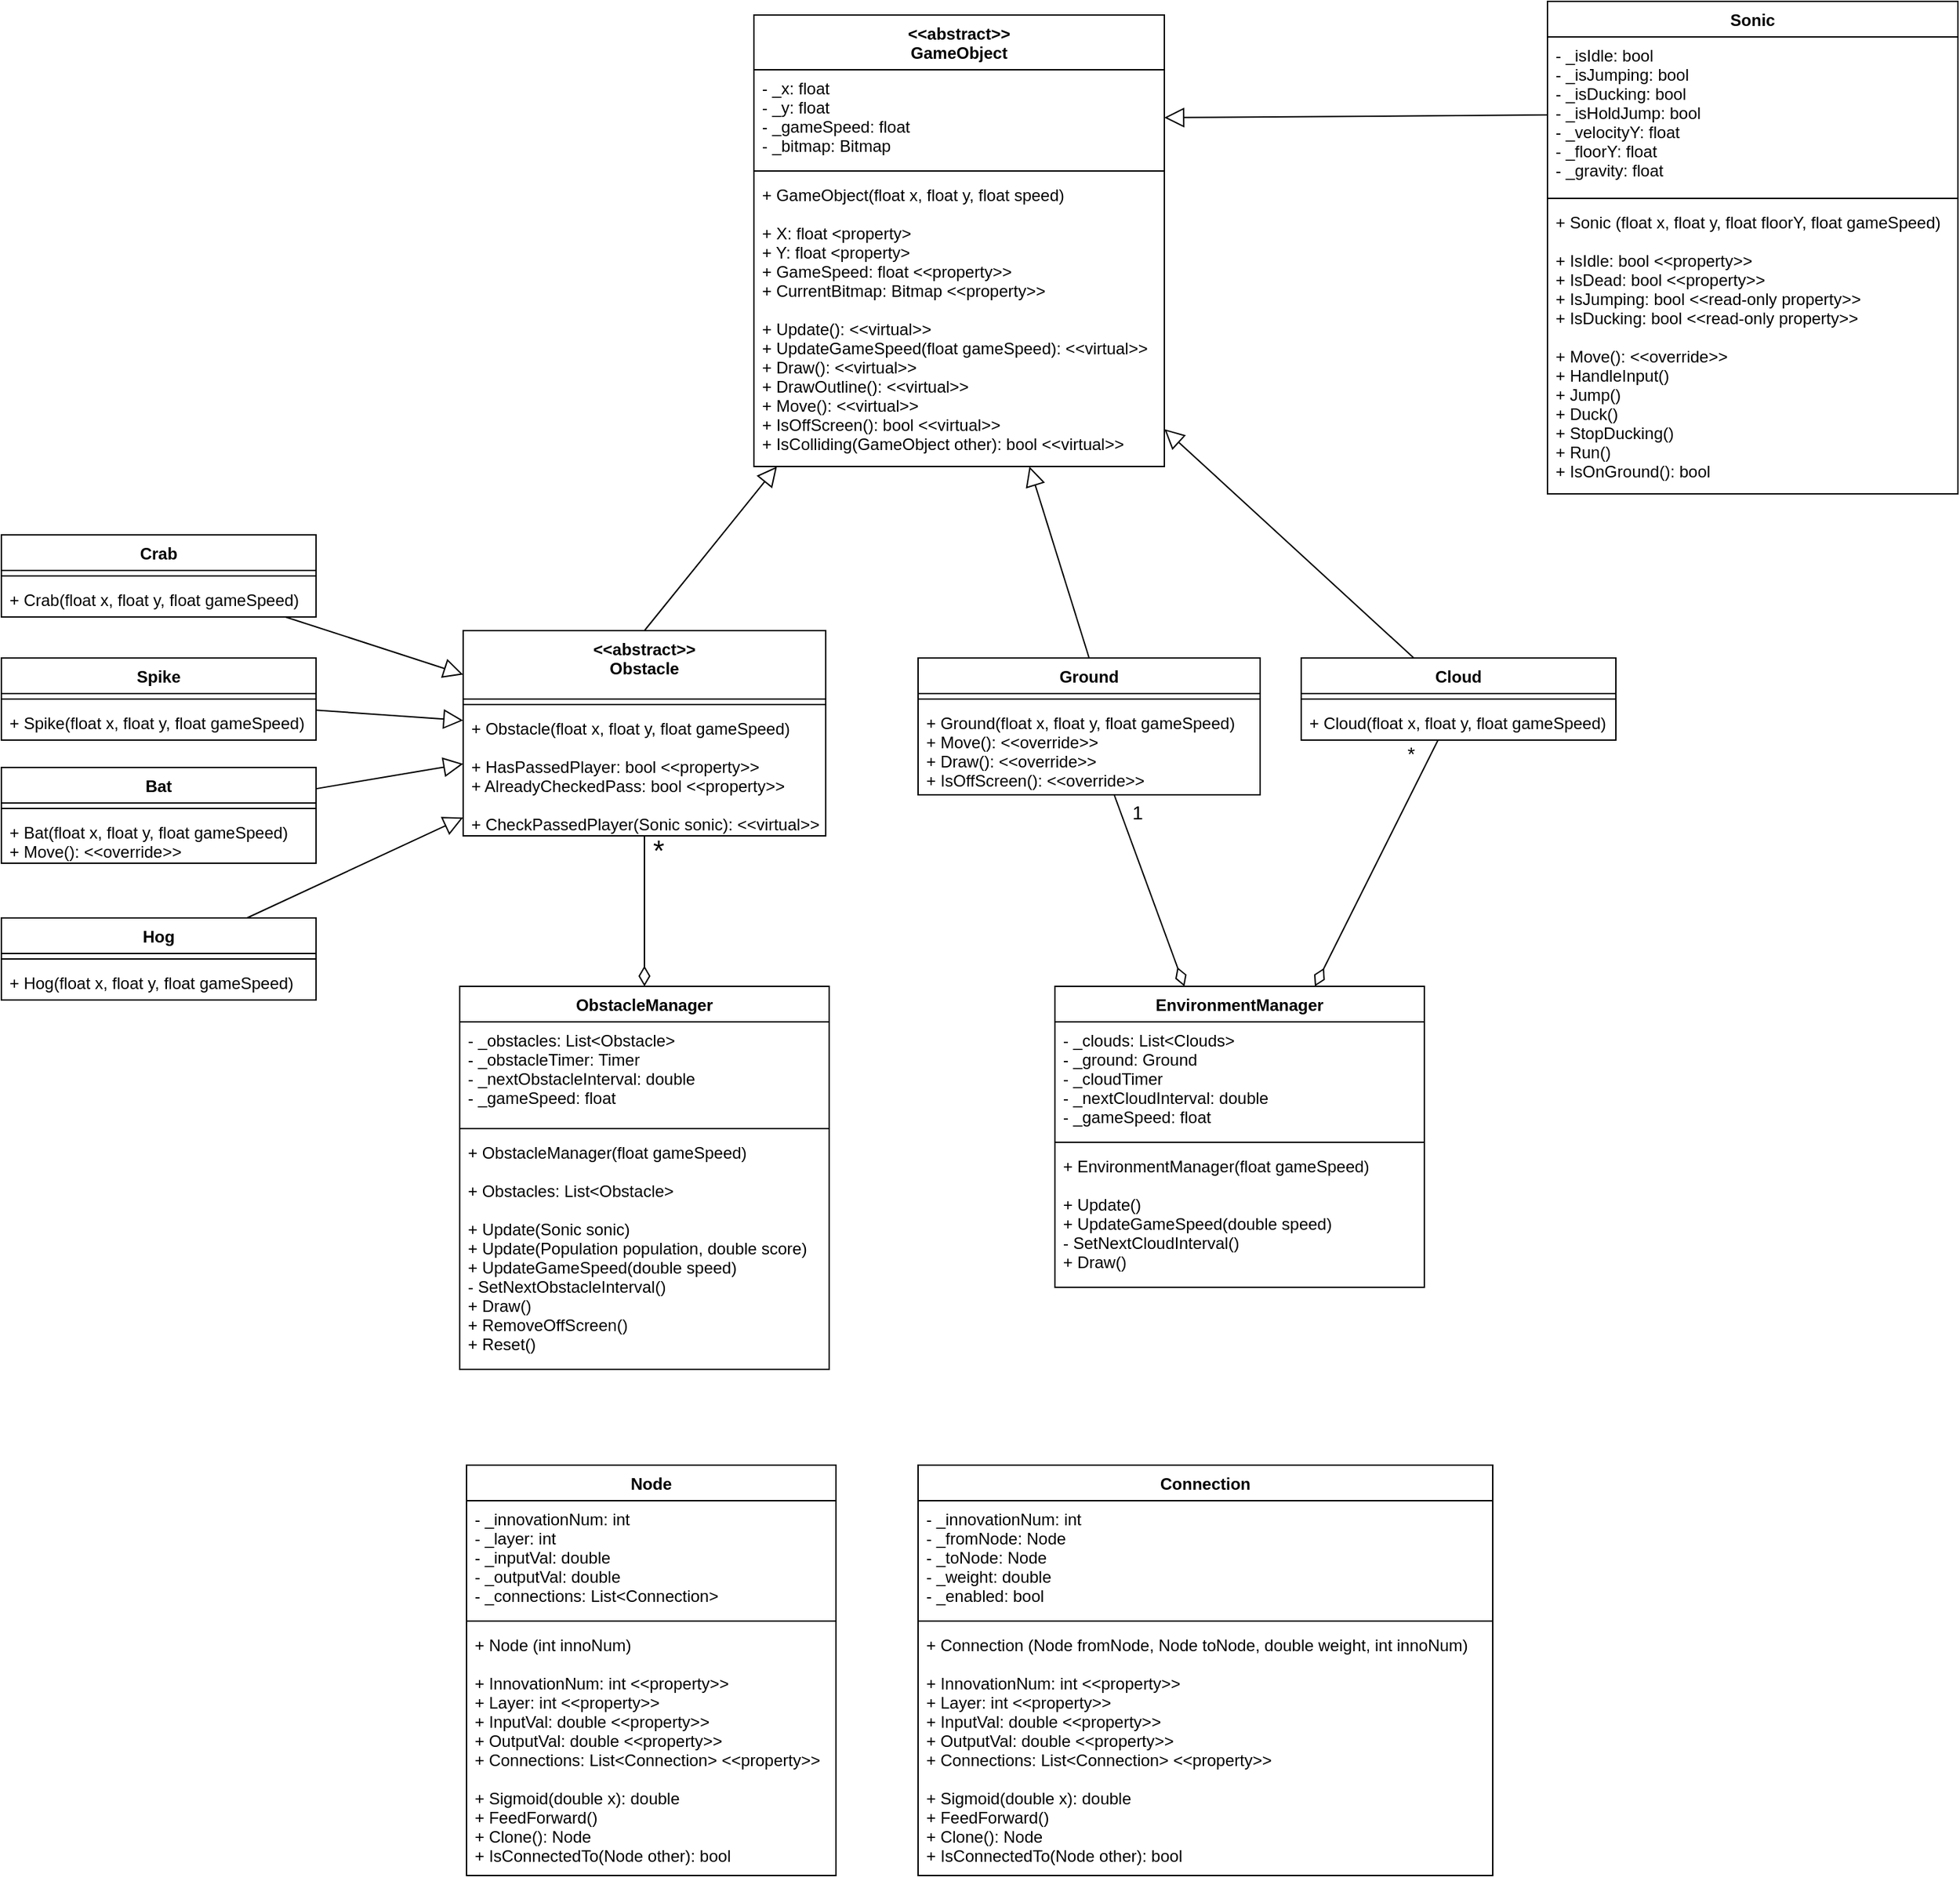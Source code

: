 <mxfile>
    <diagram id="orqxFLYhP0BUc9gmHuvd" name="Page-1">
        <mxGraphModel dx="2715" dy="1278" grid="1" gridSize="10" guides="1" tooltips="1" connect="1" arrows="1" fold="1" page="1" pageScale="1" pageWidth="850" pageHeight="1100" math="0" shadow="0">
            <root>
                <mxCell id="0"/>
                <mxCell id="1" parent="0"/>
                <mxCell id="2" value="&lt;&lt;abstract&gt;&gt;&#10;GameObject" style="swimlane;fontStyle=1;align=center;verticalAlign=top;childLayout=stackLayout;horizontal=1;startSize=40;horizontalStack=0;resizeParent=1;resizeParentMax=0;resizeLast=0;collapsible=1;marginBottom=0;" parent="1" vertex="1">
                    <mxGeometry x="220" y="280" width="300" height="330" as="geometry"/>
                </mxCell>
                <mxCell id="3" value="- _x: float&#10;- _y: float&#10;- _gameSpeed: float&#10;- _bitmap: Bitmap" style="text;strokeColor=none;fillColor=none;align=left;verticalAlign=top;spacingLeft=4;spacingRight=4;overflow=hidden;rotatable=0;points=[[0,0.5],[1,0.5]];portConstraint=eastwest;" parent="2" vertex="1">
                    <mxGeometry y="40" width="300" height="70" as="geometry"/>
                </mxCell>
                <mxCell id="4" value="" style="line;strokeWidth=1;fillColor=none;align=left;verticalAlign=middle;spacingTop=-1;spacingLeft=3;spacingRight=3;rotatable=0;labelPosition=right;points=[];portConstraint=eastwest;strokeColor=inherit;" parent="2" vertex="1">
                    <mxGeometry y="110" width="300" height="8" as="geometry"/>
                </mxCell>
                <mxCell id="5" value="+ GameObject(float x, float y, float speed)&#10;&#10;+ X: float &lt;property&gt;&#10;+ Y: float &lt;property&gt;&#10;+ GameSpeed: float &lt;&lt;property&gt;&gt;&#10;+ CurrentBitmap: Bitmap &lt;&lt;property&gt;&gt;&#10;&#10;+ Update(): &lt;&lt;virtual&gt;&gt;&#10;+ UpdateGameSpeed(float gameSpeed): &lt;&lt;virtual&gt;&gt;&#10;+ Draw(): &lt;&lt;virtual&gt;&gt;&#10;+ DrawOutline(): &lt;&lt;virtual&gt;&gt;&#10;+ Move(): &lt;&lt;virtual&gt;&gt;&#10;+ IsOffScreen(): bool &lt;&lt;virtual&gt;&gt;&#10;+ IsColliding(GameObject other): bool &lt;&lt;virtual&gt;&gt;" style="text;strokeColor=none;fillColor=none;align=left;verticalAlign=top;spacingLeft=4;spacingRight=4;overflow=hidden;rotatable=0;points=[[0,0.5],[1,0.5]];portConstraint=eastwest;" parent="2" vertex="1">
                    <mxGeometry y="118" width="300" height="212" as="geometry"/>
                </mxCell>
                <mxCell id="61" style="edgeStyle=none;html=1;strokeWidth=1;endArrow=block;endFill=0;endSize=12;" parent="1" source="9" target="13" edge="1">
                    <mxGeometry relative="1" as="geometry"/>
                </mxCell>
                <mxCell id="9" value="Bat" style="swimlane;fontStyle=1;align=center;verticalAlign=top;childLayout=stackLayout;horizontal=1;startSize=26;horizontalStack=0;resizeParent=1;resizeParentMax=0;resizeLast=0;collapsible=1;marginBottom=0;" parent="1" vertex="1">
                    <mxGeometry x="-330" y="830" width="230" height="70" as="geometry"/>
                </mxCell>
                <mxCell id="11" value="" style="line;strokeWidth=1;fillColor=none;align=left;verticalAlign=middle;spacingTop=-1;spacingLeft=3;spacingRight=3;rotatable=0;labelPosition=right;points=[];portConstraint=eastwest;strokeColor=inherit;" parent="9" vertex="1">
                    <mxGeometry y="26" width="230" height="8" as="geometry"/>
                </mxCell>
                <mxCell id="12" value="+ Bat(float x, float y, float gameSpeed)&#10;+ Move(): &lt;&lt;override&gt;&gt;" style="text;strokeColor=none;fillColor=none;align=left;verticalAlign=top;spacingLeft=4;spacingRight=4;overflow=hidden;rotatable=0;points=[[0,0.5],[1,0.5]];portConstraint=eastwest;" parent="9" vertex="1">
                    <mxGeometry y="34" width="230" height="36" as="geometry"/>
                </mxCell>
                <mxCell id="55" style="edgeStyle=none;html=1;strokeWidth=1;endArrow=block;endFill=0;endSize=12;exitX=0.5;exitY=0;exitDx=0;exitDy=0;" parent="1" source="13" target="2" edge="1">
                    <mxGeometry relative="1" as="geometry"/>
                </mxCell>
                <mxCell id="65" value="&lt;font style=&quot;font-size: 21px;&quot;&gt;*&lt;/font&gt;" style="edgeStyle=none;html=1;strokeWidth=1;endArrow=diamondThin;endFill=0;endSize=12;" parent="1" source="13" target="40" edge="1">
                    <mxGeometry x="-0.818" y="10" relative="1" as="geometry">
                        <mxPoint as="offset"/>
                    </mxGeometry>
                </mxCell>
                <mxCell id="13" value="&lt;&lt;abstract&gt;&gt;&#10;Obstacle" style="swimlane;fontStyle=1;align=center;verticalAlign=top;childLayout=stackLayout;horizontal=1;startSize=50;horizontalStack=0;resizeParent=1;resizeParentMax=0;resizeLast=0;collapsible=1;marginBottom=0;" parent="1" vertex="1">
                    <mxGeometry x="7.5" y="730" width="265" height="150" as="geometry"/>
                </mxCell>
                <mxCell id="15" value="" style="line;strokeWidth=1;fillColor=none;align=left;verticalAlign=middle;spacingTop=-1;spacingLeft=3;spacingRight=3;rotatable=0;labelPosition=right;points=[];portConstraint=eastwest;strokeColor=inherit;" parent="13" vertex="1">
                    <mxGeometry y="50" width="265" height="8" as="geometry"/>
                </mxCell>
                <mxCell id="16" value="+ Obstacle(float x, float y, float gameSpeed)&#10;&#10;+ HasPassedPlayer: bool &lt;&lt;property&gt;&gt;&#10;+ AlreadyCheckedPass: bool &lt;&lt;property&gt;&gt;&#10;&#10;+ CheckPassedPlayer(Sonic sonic): &lt;&lt;virtual&gt;&gt;" style="text;strokeColor=none;fillColor=none;align=left;verticalAlign=top;spacingLeft=4;spacingRight=4;overflow=hidden;rotatable=0;points=[[0,0.5],[1,0.5]];portConstraint=eastwest;" parent="13" vertex="1">
                    <mxGeometry y="58" width="265" height="92" as="geometry"/>
                </mxCell>
                <mxCell id="59" style="edgeStyle=none;html=1;strokeWidth=1;endArrow=block;endFill=0;endSize=12;" parent="1" source="17" target="13" edge="1">
                    <mxGeometry relative="1" as="geometry"/>
                </mxCell>
                <mxCell id="17" value="Crab" style="swimlane;fontStyle=1;align=center;verticalAlign=top;childLayout=stackLayout;horizontal=1;startSize=26;horizontalStack=0;resizeParent=1;resizeParentMax=0;resizeLast=0;collapsible=1;marginBottom=0;" parent="1" vertex="1">
                    <mxGeometry x="-330" y="660" width="230" height="60" as="geometry"/>
                </mxCell>
                <mxCell id="18" value="" style="line;strokeWidth=1;fillColor=none;align=left;verticalAlign=middle;spacingTop=-1;spacingLeft=3;spacingRight=3;rotatable=0;labelPosition=right;points=[];portConstraint=eastwest;strokeColor=inherit;" parent="17" vertex="1">
                    <mxGeometry y="26" width="230" height="8" as="geometry"/>
                </mxCell>
                <mxCell id="19" value="+ Crab(float x, float y, float gameSpeed)" style="text;strokeColor=none;fillColor=none;align=left;verticalAlign=top;spacingLeft=4;spacingRight=4;overflow=hidden;rotatable=0;points=[[0,0.5],[1,0.5]];portConstraint=eastwest;" parent="17" vertex="1">
                    <mxGeometry y="34" width="230" height="26" as="geometry"/>
                </mxCell>
                <mxCell id="62" style="edgeStyle=none;html=1;strokeWidth=1;endArrow=block;endFill=0;endSize=12;" parent="1" source="20" target="13" edge="1">
                    <mxGeometry relative="1" as="geometry"/>
                </mxCell>
                <mxCell id="20" value="Hog" style="swimlane;fontStyle=1;align=center;verticalAlign=top;childLayout=stackLayout;horizontal=1;startSize=26;horizontalStack=0;resizeParent=1;resizeParentMax=0;resizeLast=0;collapsible=1;marginBottom=0;" parent="1" vertex="1">
                    <mxGeometry x="-330" y="940" width="230" height="60" as="geometry"/>
                </mxCell>
                <mxCell id="21" value="" style="line;strokeWidth=1;fillColor=none;align=left;verticalAlign=middle;spacingTop=-1;spacingLeft=3;spacingRight=3;rotatable=0;labelPosition=right;points=[];portConstraint=eastwest;strokeColor=inherit;" parent="20" vertex="1">
                    <mxGeometry y="26" width="230" height="8" as="geometry"/>
                </mxCell>
                <mxCell id="22" value="+ Hog(float x, float y, float gameSpeed)" style="text;strokeColor=none;fillColor=none;align=left;verticalAlign=top;spacingLeft=4;spacingRight=4;overflow=hidden;rotatable=0;points=[[0,0.5],[1,0.5]];portConstraint=eastwest;" parent="20" vertex="1">
                    <mxGeometry y="34" width="230" height="26" as="geometry"/>
                </mxCell>
                <mxCell id="60" style="edgeStyle=none;html=1;strokeWidth=1;endArrow=block;endFill=0;endSize=12;" parent="1" source="23" target="13" edge="1">
                    <mxGeometry relative="1" as="geometry"/>
                </mxCell>
                <mxCell id="23" value="Spike" style="swimlane;fontStyle=1;align=center;verticalAlign=top;childLayout=stackLayout;horizontal=1;startSize=26;horizontalStack=0;resizeParent=1;resizeParentMax=0;resizeLast=0;collapsible=1;marginBottom=0;" parent="1" vertex="1">
                    <mxGeometry x="-330" y="750" width="230" height="60" as="geometry"/>
                </mxCell>
                <mxCell id="24" value="" style="line;strokeWidth=1;fillColor=none;align=left;verticalAlign=middle;spacingTop=-1;spacingLeft=3;spacingRight=3;rotatable=0;labelPosition=right;points=[];portConstraint=eastwest;strokeColor=inherit;" parent="23" vertex="1">
                    <mxGeometry y="26" width="230" height="8" as="geometry"/>
                </mxCell>
                <mxCell id="25" value="+ Spike(float x, float y, float gameSpeed)" style="text;strokeColor=none;fillColor=none;align=left;verticalAlign=top;spacingLeft=4;spacingRight=4;overflow=hidden;rotatable=0;points=[[0,0.5],[1,0.5]];portConstraint=eastwest;" parent="23" vertex="1">
                    <mxGeometry y="34" width="230" height="26" as="geometry"/>
                </mxCell>
                <mxCell id="58" style="edgeStyle=none;html=1;strokeWidth=1;endArrow=block;endFill=0;endSize=12;" parent="1" source="30" target="2" edge="1">
                    <mxGeometry relative="1" as="geometry"/>
                </mxCell>
                <mxCell id="67" value="*" style="edgeStyle=none;html=1;strokeWidth=1;fontSize=14;endArrow=diamondThin;endFill=0;endSize=12;" parent="1" source="30" target="44" edge="1">
                    <mxGeometry x="-0.822" y="-13" relative="1" as="geometry">
                        <mxPoint as="offset"/>
                    </mxGeometry>
                </mxCell>
                <mxCell id="30" value="Cloud" style="swimlane;fontStyle=1;align=center;verticalAlign=top;childLayout=stackLayout;horizontal=1;startSize=26;horizontalStack=0;resizeParent=1;resizeParentMax=0;resizeLast=0;collapsible=1;marginBottom=0;" parent="1" vertex="1">
                    <mxGeometry x="620" y="750" width="230" height="60" as="geometry"/>
                </mxCell>
                <mxCell id="31" value="" style="line;strokeWidth=1;fillColor=none;align=left;verticalAlign=middle;spacingTop=-1;spacingLeft=3;spacingRight=3;rotatable=0;labelPosition=right;points=[];portConstraint=eastwest;strokeColor=inherit;" parent="30" vertex="1">
                    <mxGeometry y="26" width="230" height="8" as="geometry"/>
                </mxCell>
                <mxCell id="32" value="+ Cloud(float x, float y, float gameSpeed)" style="text;strokeColor=none;fillColor=none;align=left;verticalAlign=top;spacingLeft=4;spacingRight=4;overflow=hidden;rotatable=0;points=[[0,0.5],[1,0.5]];portConstraint=eastwest;" parent="30" vertex="1">
                    <mxGeometry y="34" width="230" height="26" as="geometry"/>
                </mxCell>
                <mxCell id="33" value="Sonic" style="swimlane;fontStyle=1;align=center;verticalAlign=top;childLayout=stackLayout;horizontal=1;startSize=26;horizontalStack=0;resizeParent=1;resizeParentMax=0;resizeLast=0;collapsible=1;marginBottom=0;" parent="1" vertex="1">
                    <mxGeometry x="800" y="270" width="300" height="360" as="geometry"/>
                </mxCell>
                <mxCell id="34" value="- _isIdle: bool&#10;- _isJumping: bool&#10;- _isDucking: bool&#10;- _isHoldJump: bool&#10;- _velocityY: float&#10;- _floorY: float&#10;- _gravity: float" style="text;strokeColor=none;fillColor=none;align=left;verticalAlign=top;spacingLeft=4;spacingRight=4;overflow=hidden;rotatable=0;points=[[0,0.5],[1,0.5]];portConstraint=eastwest;" parent="33" vertex="1">
                    <mxGeometry y="26" width="300" height="114" as="geometry"/>
                </mxCell>
                <mxCell id="35" value="" style="line;strokeWidth=1;fillColor=none;align=left;verticalAlign=middle;spacingTop=-1;spacingLeft=3;spacingRight=3;rotatable=0;labelPosition=right;points=[];portConstraint=eastwest;strokeColor=inherit;" parent="33" vertex="1">
                    <mxGeometry y="140" width="300" height="8" as="geometry"/>
                </mxCell>
                <mxCell id="36" value="+ Sonic (float x, float y, float floorY, float gameSpeed)&#10;&#10;+ IsIdle: bool &lt;&lt;property&gt;&gt;&#10;+ IsDead: bool &lt;&lt;property&gt;&gt;&#10;+ IsJumping: bool &lt;&lt;read-only property&gt;&gt;&#10;+ IsDucking: bool &lt;&lt;read-only property&gt;&gt;&#10;&#10;+ Move(): &lt;&lt;override&gt;&gt;&#10;+ HandleInput()&#10;+ Jump()&#10;+ Duck()&#10;+ StopDucking()&#10;+ Run()&#10;+ IsOnGround(): bool" style="text;strokeColor=none;fillColor=none;align=left;verticalAlign=top;spacingLeft=4;spacingRight=4;overflow=hidden;rotatable=0;points=[[0,0.5],[1,0.5]];portConstraint=eastwest;" parent="33" vertex="1">
                    <mxGeometry y="148" width="300" height="212" as="geometry"/>
                </mxCell>
                <mxCell id="40" value="ObstacleManager" style="swimlane;fontStyle=1;align=center;verticalAlign=top;childLayout=stackLayout;horizontal=1;startSize=26;horizontalStack=0;resizeParent=1;resizeParentMax=0;resizeLast=0;collapsible=1;marginBottom=0;" parent="1" vertex="1">
                    <mxGeometry x="5" y="990" width="270" height="280" as="geometry"/>
                </mxCell>
                <mxCell id="41" value="- _obstacles: List&lt;Obstacle&gt;&#10;- _obstacleTimer: Timer&#10;- _nextObstacleInterval: double&#10;- _gameSpeed: float&#10;" style="text;strokeColor=none;fillColor=none;align=left;verticalAlign=top;spacingLeft=4;spacingRight=4;overflow=hidden;rotatable=0;points=[[0,0.5],[1,0.5]];portConstraint=eastwest;" parent="40" vertex="1">
                    <mxGeometry y="26" width="270" height="74" as="geometry"/>
                </mxCell>
                <mxCell id="42" value="" style="line;strokeWidth=1;fillColor=none;align=left;verticalAlign=middle;spacingTop=-1;spacingLeft=3;spacingRight=3;rotatable=0;labelPosition=right;points=[];portConstraint=eastwest;strokeColor=inherit;" parent="40" vertex="1">
                    <mxGeometry y="100" width="270" height="8" as="geometry"/>
                </mxCell>
                <mxCell id="43" value="+ ObstacleManager(float gameSpeed)&#10;&#10;+ Obstacles: List&lt;Obstacle&gt;&#10;&#10;+ Update(Sonic sonic)&#10;+ Update(Population population, double score)&#10;+ UpdateGameSpeed(double speed)&#10;- SetNextObstacleInterval()&#10;+ Draw()&#10;+ RemoveOffScreen()&#10;+ Reset()&#10;&#10;" style="text;strokeColor=none;fillColor=none;align=left;verticalAlign=top;spacingLeft=4;spacingRight=4;overflow=hidden;rotatable=0;points=[[0,0.5],[1,0.5]];portConstraint=eastwest;" parent="40" vertex="1">
                    <mxGeometry y="108" width="270" height="172" as="geometry"/>
                </mxCell>
                <mxCell id="44" value="EnvironmentManager" style="swimlane;fontStyle=1;align=center;verticalAlign=top;childLayout=stackLayout;horizontal=1;startSize=26;horizontalStack=0;resizeParent=1;resizeParentMax=0;resizeLast=0;collapsible=1;marginBottom=0;" parent="1" vertex="1">
                    <mxGeometry x="440" y="990" width="270" height="220" as="geometry"/>
                </mxCell>
                <mxCell id="45" value="- _clouds: List&lt;Clouds&gt;&#10;- _ground: Ground&#10;- _cloudTimer&#10;- _nextCloudInterval: double&#10;- _gameSpeed: float" style="text;strokeColor=none;fillColor=none;align=left;verticalAlign=top;spacingLeft=4;spacingRight=4;overflow=hidden;rotatable=0;points=[[0,0.5],[1,0.5]];portConstraint=eastwest;" parent="44" vertex="1">
                    <mxGeometry y="26" width="270" height="84" as="geometry"/>
                </mxCell>
                <mxCell id="46" value="" style="line;strokeWidth=1;fillColor=none;align=left;verticalAlign=middle;spacingTop=-1;spacingLeft=3;spacingRight=3;rotatable=0;labelPosition=right;points=[];portConstraint=eastwest;strokeColor=inherit;" parent="44" vertex="1">
                    <mxGeometry y="110" width="270" height="8" as="geometry"/>
                </mxCell>
                <mxCell id="47" value="+ EnvironmentManager(float gameSpeed)&#10;&#10;+ Update()&#10;+ UpdateGameSpeed(double speed)&#10;- SetNextCloudInterval()&#10;+ Draw()&#10;" style="text;strokeColor=none;fillColor=none;align=left;verticalAlign=top;spacingLeft=4;spacingRight=4;overflow=hidden;rotatable=0;points=[[0,0.5],[1,0.5]];portConstraint=eastwest;" parent="44" vertex="1">
                    <mxGeometry y="118" width="270" height="102" as="geometry"/>
                </mxCell>
                <mxCell id="57" style="edgeStyle=none;html=1;exitX=0.5;exitY=0;exitDx=0;exitDy=0;strokeWidth=1;endArrow=block;endFill=0;endSize=12;" parent="1" source="48" target="2" edge="1">
                    <mxGeometry relative="1" as="geometry"/>
                </mxCell>
                <mxCell id="66" value="&lt;font style=&quot;font-size: 14px;&quot;&gt;1&lt;/font&gt;" style="edgeStyle=none;html=1;strokeWidth=1;fontSize=21;endArrow=diamondThin;endFill=0;endSize=12;" parent="1" source="48" target="44" edge="1">
                    <mxGeometry x="-0.802" y="12" relative="1" as="geometry">
                        <mxPoint as="offset"/>
                    </mxGeometry>
                </mxCell>
                <mxCell id="48" value="Ground" style="swimlane;fontStyle=1;align=center;verticalAlign=top;childLayout=stackLayout;horizontal=1;startSize=26;horizontalStack=0;resizeParent=1;resizeParentMax=0;resizeLast=0;collapsible=1;marginBottom=0;" parent="1" vertex="1">
                    <mxGeometry x="340" y="750" width="250" height="100" as="geometry"/>
                </mxCell>
                <mxCell id="49" value="" style="line;strokeWidth=1;fillColor=none;align=left;verticalAlign=middle;spacingTop=-1;spacingLeft=3;spacingRight=3;rotatable=0;labelPosition=right;points=[];portConstraint=eastwest;strokeColor=inherit;" parent="48" vertex="1">
                    <mxGeometry y="26" width="250" height="8" as="geometry"/>
                </mxCell>
                <mxCell id="50" value="+ Ground(float x, float y, float gameSpeed)&#10;+ Move(): &lt;&lt;override&gt;&gt;&#10;+ Draw(): &lt;&lt;override&gt;&gt;&#10;+ IsOffScreen(): &lt;&lt;override&gt;&gt;" style="text;strokeColor=none;fillColor=none;align=left;verticalAlign=top;spacingLeft=4;spacingRight=4;overflow=hidden;rotatable=0;points=[[0,0.5],[1,0.5]];portConstraint=eastwest;" parent="48" vertex="1">
                    <mxGeometry y="34" width="250" height="66" as="geometry"/>
                </mxCell>
                <mxCell id="51" style="edgeStyle=none;html=1;exitX=0;exitY=0.5;exitDx=0;exitDy=0;entryX=1;entryY=0.5;entryDx=0;entryDy=0;endArrow=block;endFill=0;endSize=12;" parent="1" source="34" target="3" edge="1">
                    <mxGeometry relative="1" as="geometry"/>
                </mxCell>
                <mxCell id="68" value="Node" style="swimlane;fontStyle=1;align=center;verticalAlign=top;childLayout=stackLayout;horizontal=1;startSize=26;horizontalStack=0;resizeParent=1;resizeParentMax=0;resizeLast=0;collapsible=1;marginBottom=0;" parent="1" vertex="1">
                    <mxGeometry x="10" y="1340" width="270" height="300" as="geometry"/>
                </mxCell>
                <mxCell id="69" value="- _innovationNum: int&#10;- _layer: int&#10;- _inputVal: double&#10;- _outputVal: double&#10;- _connections: List&lt;Connection&gt;" style="text;strokeColor=none;fillColor=none;align=left;verticalAlign=top;spacingLeft=4;spacingRight=4;overflow=hidden;rotatable=0;points=[[0,0.5],[1,0.5]];portConstraint=eastwest;" parent="68" vertex="1">
                    <mxGeometry y="26" width="270" height="84" as="geometry"/>
                </mxCell>
                <mxCell id="70" value="" style="line;strokeWidth=1;fillColor=none;align=left;verticalAlign=middle;spacingTop=-1;spacingLeft=3;spacingRight=3;rotatable=0;labelPosition=right;points=[];portConstraint=eastwest;strokeColor=inherit;" parent="68" vertex="1">
                    <mxGeometry y="110" width="270" height="8" as="geometry"/>
                </mxCell>
                <mxCell id="71" value="+ Node (int innoNum)&#10;&#10;+ InnovationNum: int &lt;&lt;property&gt;&gt;&#10;+ Layer: int &lt;&lt;property&gt;&gt;&#10;+ InputVal: double &lt;&lt;property&gt;&gt;&#10;+ OutputVal: double &lt;&lt;property&gt;&gt;&#10;+ Connections: List&lt;Connection&gt; &lt;&lt;property&gt;&gt;&#10;&#10;+ Sigmoid(double x): double&#10;+ FeedForward()&#10;+ Clone(): Node&#10;+ IsConnectedTo(Node other): bool" style="text;strokeColor=none;fillColor=none;align=left;verticalAlign=top;spacingLeft=4;spacingRight=4;overflow=hidden;rotatable=0;points=[[0,0.5],[1,0.5]];portConstraint=eastwest;" parent="68" vertex="1">
                    <mxGeometry y="118" width="270" height="182" as="geometry"/>
                </mxCell>
                <mxCell id="72" value="Connection" style="swimlane;fontStyle=1;align=center;verticalAlign=top;childLayout=stackLayout;horizontal=1;startSize=26;horizontalStack=0;resizeParent=1;resizeParentMax=0;resizeLast=0;collapsible=1;marginBottom=0;" parent="1" vertex="1">
                    <mxGeometry x="340" y="1340" width="420" height="300" as="geometry"/>
                </mxCell>
                <mxCell id="73" value="- _innovationNum: int&#10;- _fromNode: Node&#10;- _toNode: Node&#10;- _weight: double&#10;- _enabled: bool" style="text;strokeColor=none;fillColor=none;align=left;verticalAlign=top;spacingLeft=4;spacingRight=4;overflow=hidden;rotatable=0;points=[[0,0.5],[1,0.5]];portConstraint=eastwest;" parent="72" vertex="1">
                    <mxGeometry y="26" width="420" height="84" as="geometry"/>
                </mxCell>
                <mxCell id="74" value="" style="line;strokeWidth=1;fillColor=none;align=left;verticalAlign=middle;spacingTop=-1;spacingLeft=3;spacingRight=3;rotatable=0;labelPosition=right;points=[];portConstraint=eastwest;strokeColor=inherit;" parent="72" vertex="1">
                    <mxGeometry y="110" width="420" height="8" as="geometry"/>
                </mxCell>
                <mxCell id="75" value="+ Connection (Node fromNode, Node toNode, double weight, int innoNum)&#10;&#10;+ InnovationNum: int &lt;&lt;property&gt;&gt;&#10;+ Layer: int &lt;&lt;property&gt;&gt;&#10;+ InputVal: double &lt;&lt;property&gt;&gt;&#10;+ OutputVal: double &lt;&lt;property&gt;&gt;&#10;+ Connections: List&lt;Connection&gt; &lt;&lt;property&gt;&gt;&#10;&#10;+ Sigmoid(double x): double&#10;+ FeedForward()&#10;+ Clone(): Node&#10;+ IsConnectedTo(Node other): bool" style="text;strokeColor=none;fillColor=none;align=left;verticalAlign=top;spacingLeft=4;spacingRight=4;overflow=hidden;rotatable=0;points=[[0,0.5],[1,0.5]];portConstraint=eastwest;" parent="72" vertex="1">
                    <mxGeometry y="118" width="420" height="182" as="geometry"/>
                </mxCell>
            </root>
        </mxGraphModel>
    </diagram>
</mxfile>